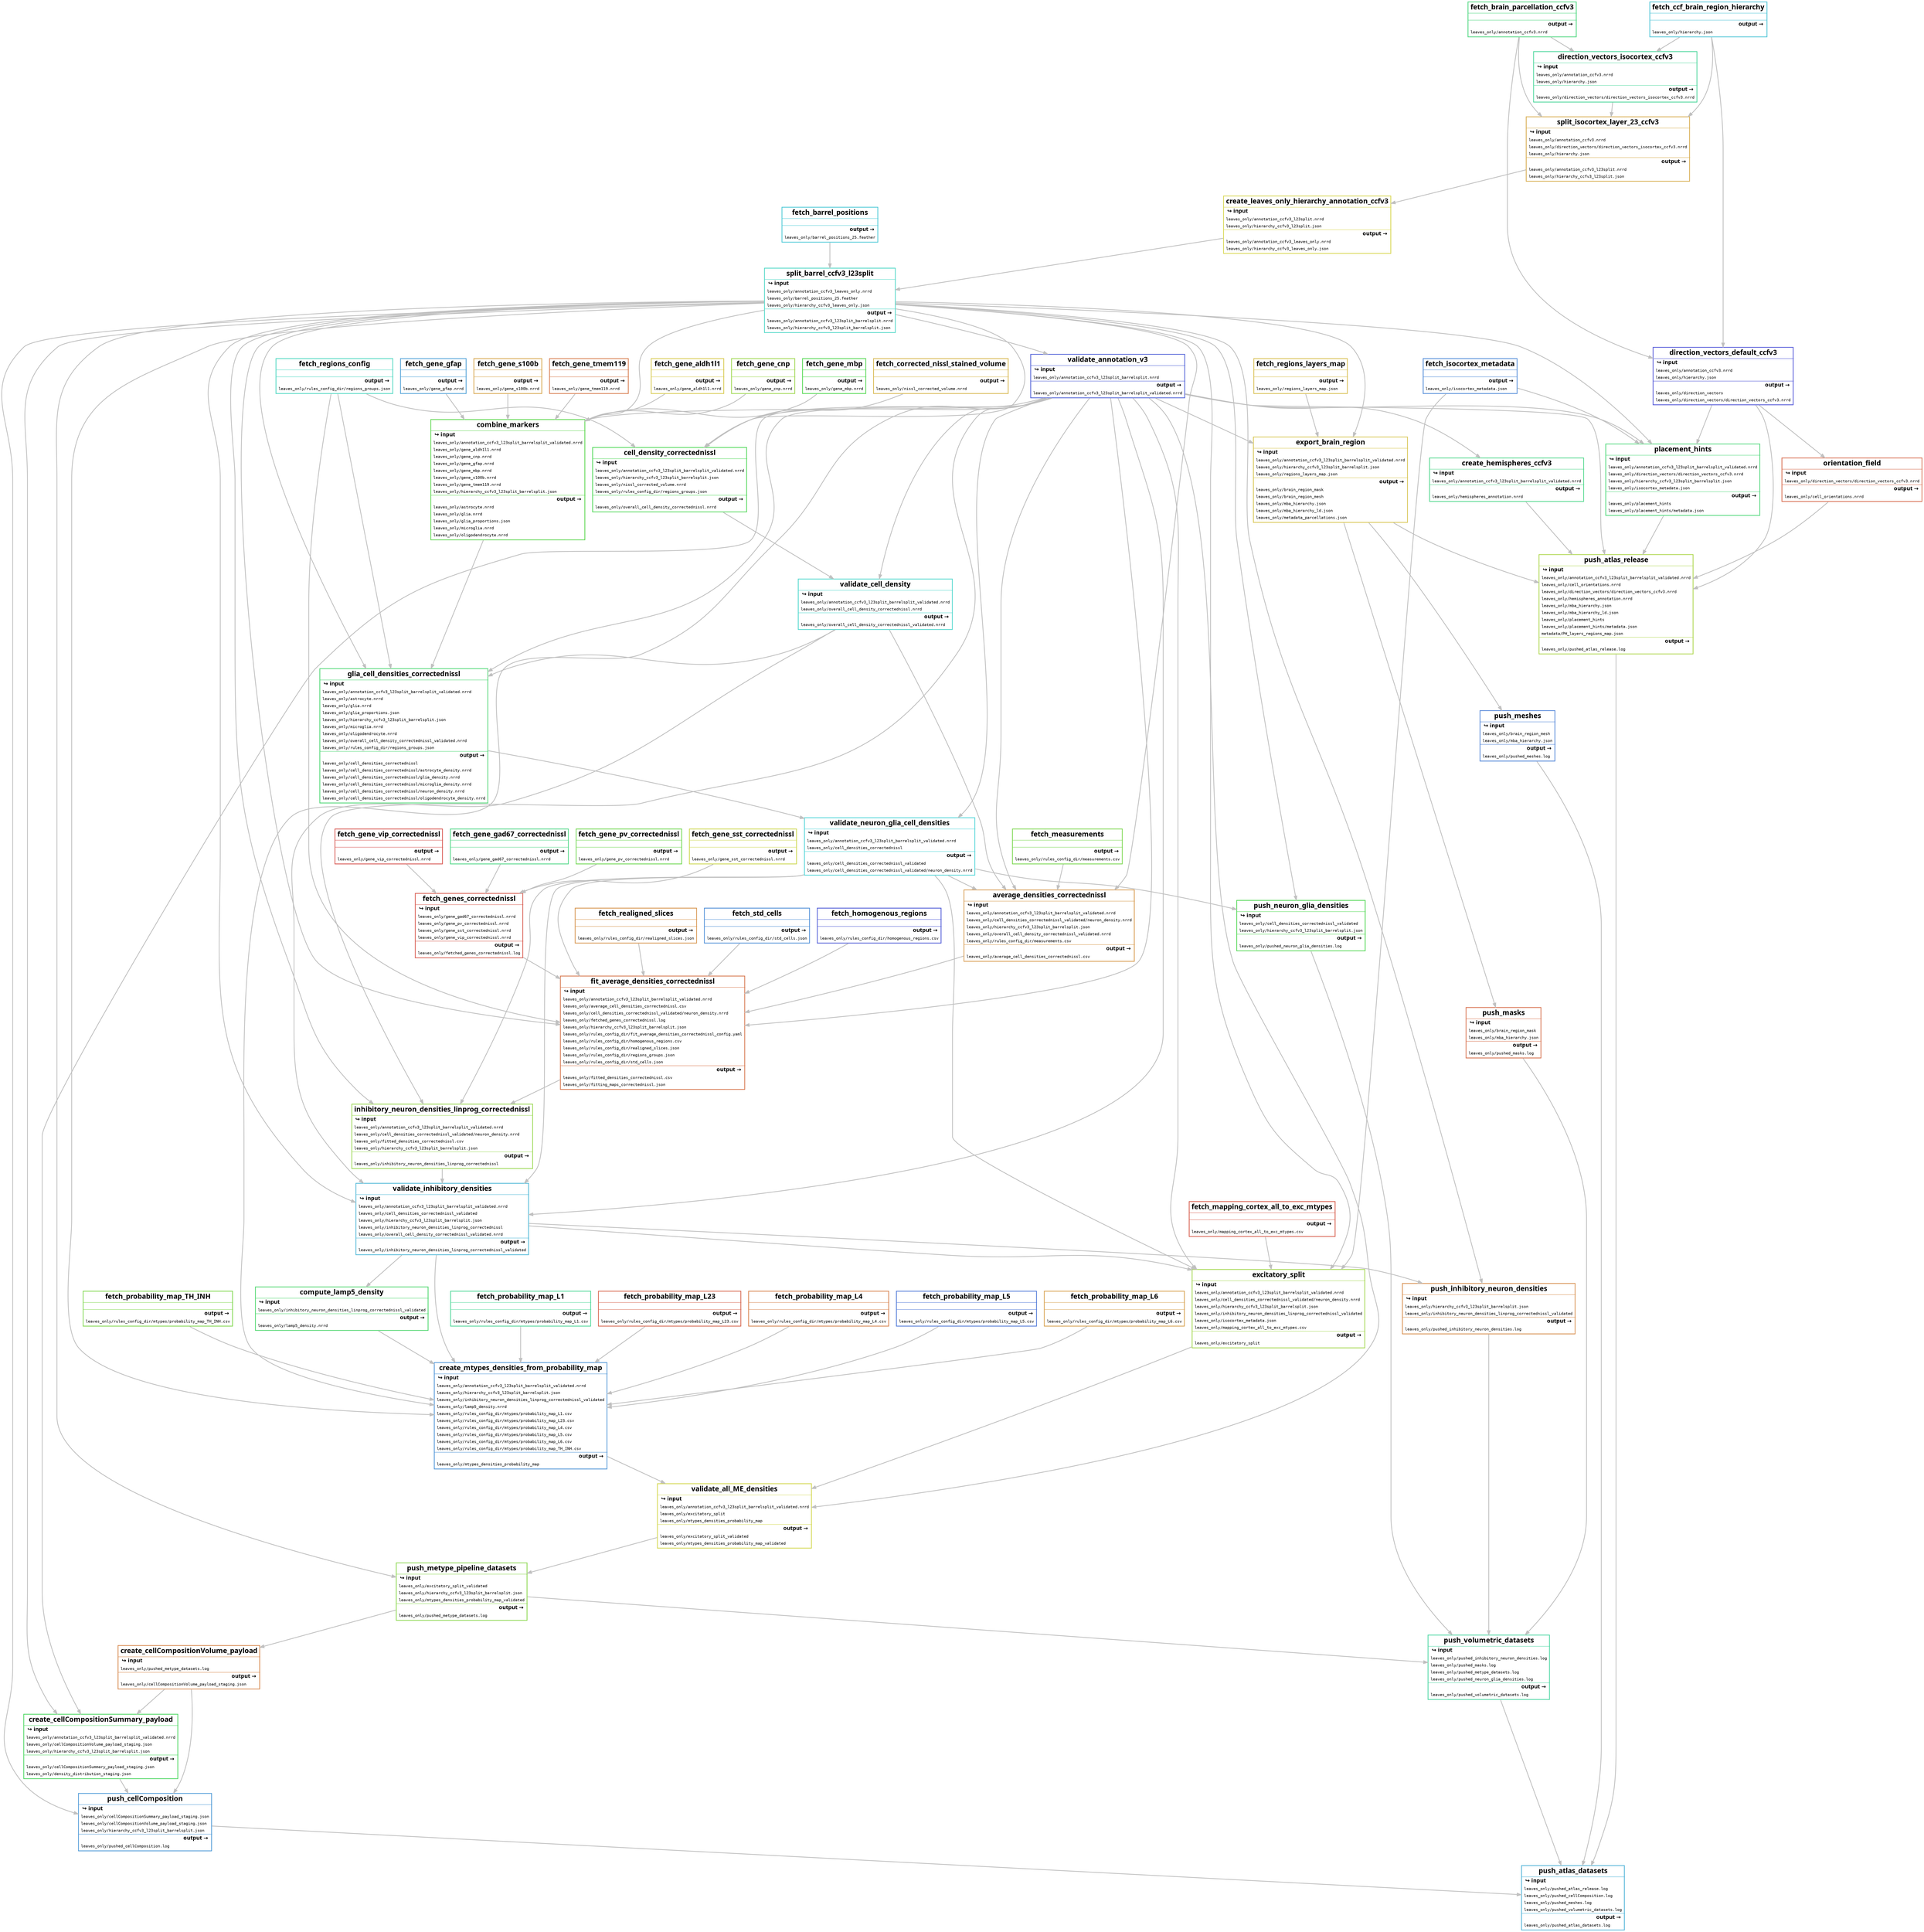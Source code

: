 digraph snakemake_dag {
    graph[bgcolor=white, margin=0];
    node[shape=box, style=rounded, fontname=sans,                 fontsize=10, penwidth=2];
    edge[penwidth=2, color=grey];
0 [ shape=none, margin=0, label=<<table border="2" color="#57B6D9" cellspacing="3" cellborder="0">
<tr><td>
<b><font point-size="18">push_atlas_datasets</font></b>
</td></tr>
<hr/>
<tr><td align="left"> <b><font point-size="14">&#8618; input</font></b> </td></tr>
<tr>
<td align="left"><font face="monospace">leaves_only/pushed_atlas_release.log</font></td>
</tr>
<tr>
<td align="left"><font face="monospace">leaves_only/pushed_cellComposition.log</font></td>
</tr>
<tr>
<td align="left"><font face="monospace">leaves_only/pushed_meshes.log</font></td>
</tr>
<tr>
<td align="left"><font face="monospace">leaves_only/pushed_volumetric_datasets.log</font></td>
</tr>
<hr/>
<tr><td align="right"> <b><font point-size="14">output &rarr;</font></b> </td> </tr>
<tr>
<td align="left"><font face="monospace">leaves_only/pushed_atlas_datasets.log</font></td></tr>
</table>>]
1 [ shape=none, margin=0, label=<<table border="2" color="#B3D957" cellspacing="3" cellborder="0">
<tr><td>
<b><font point-size="18">push_atlas_release</font></b>
</td></tr>
<hr/>
<tr><td align="left"> <b><font point-size="14">&#8618; input</font></b> </td></tr>
<tr>
<td align="left"><font face="monospace">leaves_only/annotation_ccfv3_l23split_barrelsplit_validated.nrrd</font></td>
</tr>
<tr>
<td align="left"><font face="monospace">leaves_only/cell_orientations.nrrd</font></td>
</tr>
<tr>
<td align="left"><font face="monospace">leaves_only/direction_vectors/direction_vectors_ccfv3.nrrd</font></td>
</tr>
<tr>
<td align="left"><font face="monospace">leaves_only/hemispheres_annotation.nrrd</font></td>
</tr>
<tr>
<td align="left"><font face="monospace">leaves_only/mba_hierarchy.json</font></td>
</tr>
<tr>
<td align="left"><font face="monospace">leaves_only/mba_hierarchy_ld.json</font></td>
</tr>
<tr>
<td align="left"><font face="monospace">leaves_only/placement_hints</font></td>
</tr>
<tr>
<td align="left"><font face="monospace">leaves_only/placement_hints/metadata.json</font></td>
</tr>
<tr>
<td align="left"><font face="monospace">metadata/PH_layers_regions_map.json</font></td>
</tr>
<hr/>
<tr><td align="right"> <b><font point-size="14">output &rarr;</font></b> </td> </tr>
<tr>
<td align="left"><font face="monospace">leaves_only/pushed_atlas_release.log</font></td></tr>
</table>>]
2 [ shape=none, margin=0, label=<<table border="2" color="#D9C757" cellspacing="3" cellborder="0">
<tr><td>
<b><font point-size="18">export_brain_region</font></b>
</td></tr>
<hr/>
<tr><td align="left"> <b><font point-size="14">&#8618; input</font></b> </td></tr>
<tr>
<td align="left"><font face="monospace">leaves_only/annotation_ccfv3_l23split_barrelsplit_validated.nrrd</font></td>
</tr>
<tr>
<td align="left"><font face="monospace">leaves_only/hierarchy_ccfv3_l23split_barrelsplit.json</font></td>
</tr>
<tr>
<td align="left"><font face="monospace">leaves_only/regions_layers_map.json</font></td>
</tr>
<hr/>
<tr><td align="right"> <b><font point-size="14">output &rarr;</font></b> </td> </tr>
<tr>
<td align="left"><font face="monospace">leaves_only/brain_region_mask</font></td></tr>
<tr>
<td align="left"><font face="monospace">leaves_only/brain_region_mesh</font></td></tr>
<tr>
<td align="left"><font face="monospace">leaves_only/mba_hierarchy.json</font></td></tr>
<tr>
<td align="left"><font face="monospace">leaves_only/mba_hierarchy_ld.json</font></td></tr>
<tr>
<td align="left"><font face="monospace">leaves_only/metadata_parcellations.json</font></td></tr>
</table>>]
3 [ shape=none, margin=0, label=<<table border="2" color="#57D9C9" cellspacing="3" cellborder="0">
<tr><td>
<b><font point-size="18">split_barrel_ccfv3_l23split</font></b>
</td></tr>
<hr/>
<tr><td align="left"> <b><font point-size="14">&#8618; input</font></b> </td></tr>
<tr>
<td align="left"><font face="monospace">leaves_only/annotation_ccfv3_leaves_only.nrrd</font></td>
</tr>
<tr>
<td align="left"><font face="monospace">leaves_only/barrel_positions_25.feather</font></td>
</tr>
<tr>
<td align="left"><font face="monospace">leaves_only/hierarchy_ccfv3_leaves_only.json</font></td>
</tr>
<hr/>
<tr><td align="right"> <b><font point-size="14">output &rarr;</font></b> </td> </tr>
<tr>
<td align="left"><font face="monospace">leaves_only/annotation_ccfv3_l23split_barrelsplit.nrrd</font></td></tr>
<tr>
<td align="left"><font face="monospace">leaves_only/hierarchy_ccfv3_l23split_barrelsplit.json</font></td></tr>
</table>>]
4 [ shape=none, margin=0, label=<<table border="2" color="#D9D757" cellspacing="3" cellborder="0">
<tr><td>
<b><font point-size="18">create_leaves_only_hierarchy_annotation_ccfv3</font></b>
</td></tr>
<hr/>
<tr><td align="left"> <b><font point-size="14">&#8618; input</font></b> </td></tr>
<tr>
<td align="left"><font face="monospace">leaves_only/annotation_ccfv3_l23split.nrrd</font></td>
</tr>
<tr>
<td align="left"><font face="monospace">leaves_only/hierarchy_ccfv3_l23split.json</font></td>
</tr>
<hr/>
<tr><td align="right"> <b><font point-size="14">output &rarr;</font></b> </td> </tr>
<tr>
<td align="left"><font face="monospace">leaves_only/annotation_ccfv3_leaves_only.nrrd</font></td></tr>
<tr>
<td align="left"><font face="monospace">leaves_only/hierarchy_ccfv3_leaves_only.json</font></td></tr>
</table>>]
5 [ shape=none, margin=0, label=<<table border="2" color="#D9B057" cellspacing="3" cellborder="0">
<tr><td>
<b><font point-size="18">split_isocortex_layer_23_ccfv3</font></b>
</td></tr>
<hr/>
<tr><td align="left"> <b><font point-size="14">&#8618; input</font></b> </td></tr>
<tr>
<td align="left"><font face="monospace">leaves_only/annotation_ccfv3.nrrd</font></td>
</tr>
<tr>
<td align="left"><font face="monospace">leaves_only/direction_vectors/direction_vectors_isocortex_ccfv3.nrrd</font></td>
</tr>
<tr>
<td align="left"><font face="monospace">leaves_only/hierarchy.json</font></td>
</tr>
<hr/>
<tr><td align="right"> <b><font point-size="14">output &rarr;</font></b> </td> </tr>
<tr>
<td align="left"><font face="monospace">leaves_only/annotation_ccfv3_l23split.nrrd</font></td></tr>
<tr>
<td align="left"><font face="monospace">leaves_only/hierarchy_ccfv3_l23split.json</font></td></tr>
</table>>]
6 [ shape=none, margin=0, label=<<table border="2" color="#57C7D9" cellspacing="3" cellborder="0">
<tr><td>
<b><font point-size="18">fetch_ccf_brain_region_hierarchy</font></b>
</td></tr>
<hr/>
<tr><td align="left">  </td></tr>
<hr/>
<tr><td align="right"> <b><font point-size="14">output &rarr;</font></b> </td> </tr>
<tr>
<td align="left"><font face="monospace">leaves_only/hierarchy.json</font></td></tr>
</table>>]
7 [ shape=none, margin=0, label=<<table border="2" color="#57D986" cellspacing="3" cellborder="0">
<tr><td>
<b><font point-size="18">fetch_brain_parcellation_ccfv3</font></b>
</td></tr>
<hr/>
<tr><td align="left">  </td></tr>
<hr/>
<tr><td align="right"> <b><font point-size="14">output &rarr;</font></b> </td> </tr>
<tr>
<td align="left"><font face="monospace">leaves_only/annotation_ccfv3.nrrd</font></td></tr>
</table>>]
8 [ shape=none, margin=0, label=<<table border="2" color="#57D9A2" cellspacing="3" cellborder="0">
<tr><td>
<b><font point-size="18">direction_vectors_isocortex_ccfv3</font></b>
</td></tr>
<hr/>
<tr><td align="left"> <b><font point-size="14">&#8618; input</font></b> </td></tr>
<tr>
<td align="left"><font face="monospace">leaves_only/annotation_ccfv3.nrrd</font></td>
</tr>
<tr>
<td align="left"><font face="monospace">leaves_only/hierarchy.json</font></td>
</tr>
<hr/>
<tr><td align="right"> <b><font point-size="14">output &rarr;</font></b> </td> </tr>
<tr>
<td align="left"><font face="monospace">leaves_only/direction_vectors/direction_vectors_isocortex_ccfv3.nrrd</font></td></tr>
</table>>]
9 [ shape=none, margin=0, label=<<table border="2" color="#57CCD9" cellspacing="3" cellborder="0">
<tr><td>
<b><font point-size="18">fetch_barrel_positions</font></b>
</td></tr>
<hr/>
<tr><td align="left">  </td></tr>
<hr/>
<tr><td align="right"> <b><font point-size="14">output &rarr;</font></b> </td> </tr>
<tr>
<td align="left"><font face="monospace">leaves_only/barrel_positions_25.feather</font></td></tr>
</table>>]
10 [ shape=none, margin=0, label=<<table border="2" color="#5767D9" cellspacing="3" cellborder="0">
<tr><td>
<b><font point-size="18">validate_annotation_v3</font></b>
</td></tr>
<hr/>
<tr><td align="left"> <b><font point-size="14">&#8618; input</font></b> </td></tr>
<tr>
<td align="left"><font face="monospace">leaves_only/annotation_ccfv3_l23split_barrelsplit.nrrd</font></td>
</tr>
<hr/>
<tr><td align="right"> <b><font point-size="14">output &rarr;</font></b> </td> </tr>
<tr>
<td align="left"><font face="monospace">leaves_only/annotation_ccfv3_l23split_barrelsplit_validated.nrrd</font></td></tr>
</table>>]
11 [ shape=none, margin=0, label=<<table border="2" color="#D9C157" cellspacing="3" cellborder="0">
<tr><td>
<b><font point-size="18">fetch_regions_layers_map</font></b>
</td></tr>
<hr/>
<tr><td align="left">  </td></tr>
<hr/>
<tr><td align="right"> <b><font point-size="14">output &rarr;</font></b> </td> </tr>
<tr>
<td align="left"><font face="monospace">leaves_only/regions_layers_map.json</font></td></tr>
</table>>]
12 [ shape=none, margin=0, label=<<table border="2" color="#57D991" cellspacing="3" cellborder="0">
<tr><td>
<b><font point-size="18">create_hemispheres_ccfv3</font></b>
</td></tr>
<hr/>
<tr><td align="left"> <b><font point-size="14">&#8618; input</font></b> </td></tr>
<tr>
<td align="left"><font face="monospace">leaves_only/annotation_ccfv3_l23split_barrelsplit_validated.nrrd</font></td>
</tr>
<hr/>
<tr><td align="right"> <b><font point-size="14">output &rarr;</font></b> </td> </tr>
<tr>
<td align="left"><font face="monospace">leaves_only/hemispheres_annotation.nrrd</font></td></tr>
</table>>]
13 [ shape=none, margin=0, label=<<table border="2" color="#57D981" cellspacing="3" cellborder="0">
<tr><td>
<b><font point-size="18">placement_hints</font></b>
</td></tr>
<hr/>
<tr><td align="left"> <b><font point-size="14">&#8618; input</font></b> </td></tr>
<tr>
<td align="left"><font face="monospace">leaves_only/annotation_ccfv3_l23split_barrelsplit_validated.nrrd</font></td>
</tr>
<tr>
<td align="left"><font face="monospace">leaves_only/direction_vectors/direction_vectors_ccfv3.nrrd</font></td>
</tr>
<tr>
<td align="left"><font face="monospace">leaves_only/hierarchy_ccfv3_l23split_barrelsplit.json</font></td>
</tr>
<tr>
<td align="left"><font face="monospace">leaves_only/isocortex_metadata.json</font></td>
</tr>
<hr/>
<tr><td align="right"> <b><font point-size="14">output &rarr;</font></b> </td> </tr>
<tr>
<td align="left"><font face="monospace">leaves_only/placement_hints</font></td></tr>
<tr>
<td align="left"><font face="monospace">leaves_only/placement_hints/metadata.json</font></td></tr>
</table>>]
14 [ shape=none, margin=0, label=<<table border="2" color="#578FD9" cellspacing="3" cellborder="0">
<tr><td>
<b><font point-size="18">fetch_isocortex_metadata</font></b>
</td></tr>
<hr/>
<tr><td align="left">  </td></tr>
<hr/>
<tr><td align="right"> <b><font point-size="14">output &rarr;</font></b> </td> </tr>
<tr>
<td align="left"><font face="monospace">leaves_only/isocortex_metadata.json</font></td></tr>
</table>>]
15 [ shape=none, margin=0, label=<<table border="2" color="#575CD9" cellspacing="3" cellborder="0">
<tr><td>
<b><font point-size="18">direction_vectors_default_ccfv3</font></b>
</td></tr>
<hr/>
<tr><td align="left"> <b><font point-size="14">&#8618; input</font></b> </td></tr>
<tr>
<td align="left"><font face="monospace">leaves_only/annotation_ccfv3.nrrd</font></td>
</tr>
<tr>
<td align="left"><font face="monospace">leaves_only/hierarchy.json</font></td>
</tr>
<hr/>
<tr><td align="right"> <b><font point-size="14">output &rarr;</font></b> </td> </tr>
<tr>
<td align="left"><font face="monospace">leaves_only/direction_vectors</font></td></tr>
<tr>
<td align="left"><font face="monospace">leaves_only/direction_vectors/direction_vectors_ccfv3.nrrd</font></td></tr>
</table>>]
16 [ shape=none, margin=0, label=<<table border="2" color="#D97357" cellspacing="3" cellborder="0">
<tr><td>
<b><font point-size="18">orientation_field</font></b>
</td></tr>
<hr/>
<tr><td align="left"> <b><font point-size="14">&#8618; input</font></b> </td></tr>
<tr>
<td align="left"><font face="monospace">leaves_only/direction_vectors/direction_vectors_ccfv3.nrrd</font></td>
</tr>
<hr/>
<tr><td align="right"> <b><font point-size="14">output &rarr;</font></b> </td> </tr>
<tr>
<td align="left"><font face="monospace">leaves_only/cell_orientations.nrrd</font></td></tr>
</table>>]
17 [ shape=none, margin=0, label=<<table border="2" color="#5789D9" cellspacing="3" cellborder="0">
<tr><td>
<b><font point-size="18">push_meshes</font></b>
</td></tr>
<hr/>
<tr><td align="left"> <b><font point-size="14">&#8618; input</font></b> </td></tr>
<tr>
<td align="left"><font face="monospace">leaves_only/brain_region_mesh</font></td>
</tr>
<tr>
<td align="left"><font face="monospace">leaves_only/mba_hierarchy.json</font></td>
</tr>
<hr/>
<tr><td align="right"> <b><font point-size="14">output &rarr;</font></b> </td> </tr>
<tr>
<td align="left"><font face="monospace">leaves_only/pushed_meshes.log</font></td></tr>
</table>>]
18 [ shape=none, margin=0, label=<<table border="2" color="#57D9A8" cellspacing="3" cellborder="0">
<tr><td>
<b><font point-size="18">push_volumetric_datasets</font></b>
</td></tr>
<hr/>
<tr><td align="left"> <b><font point-size="14">&#8618; input</font></b> </td></tr>
<tr>
<td align="left"><font face="monospace">leaves_only/pushed_inhibitory_neuron_densities.log</font></td>
</tr>
<tr>
<td align="left"><font face="monospace">leaves_only/pushed_masks.log</font></td>
</tr>
<tr>
<td align="left"><font face="monospace">leaves_only/pushed_metype_datasets.log</font></td>
</tr>
<tr>
<td align="left"><font face="monospace">leaves_only/pushed_neuron_glia_densities.log</font></td>
</tr>
<hr/>
<tr><td align="right"> <b><font point-size="14">output &rarr;</font></b> </td> </tr>
<tr>
<td align="left"><font face="monospace">leaves_only/pushed_volumetric_datasets.log</font></td></tr>
</table>>]
19 [ shape=none, margin=0, label=<<table border="2" color="#D97857" cellspacing="3" cellborder="0">
<tr><td>
<b><font point-size="18">push_masks</font></b>
</td></tr>
<hr/>
<tr><td align="left"> <b><font point-size="14">&#8618; input</font></b> </td></tr>
<tr>
<td align="left"><font face="monospace">leaves_only/brain_region_mask</font></td>
</tr>
<tr>
<td align="left"><font face="monospace">leaves_only/mba_hierarchy.json</font></td>
</tr>
<hr/>
<tr><td align="right"> <b><font point-size="14">output &rarr;</font></b> </td> </tr>
<tr>
<td align="left"><font face="monospace">leaves_only/pushed_masks.log</font></td></tr>
</table>>]
20 [ shape=none, margin=0, label=<<table border="2" color="#57D959" cellspacing="3" cellborder="0">
<tr><td>
<b><font point-size="18">push_neuron_glia_densities</font></b>
</td></tr>
<hr/>
<tr><td align="left"> <b><font point-size="14">&#8618; input</font></b> </td></tr>
<tr>
<td align="left"><font face="monospace">leaves_only/cell_densities_correctednissl_validated</font></td>
</tr>
<tr>
<td align="left"><font face="monospace">leaves_only/hierarchy_ccfv3_l23split_barrelsplit.json</font></td>
</tr>
<hr/>
<tr><td align="right"> <b><font point-size="14">output &rarr;</font></b> </td> </tr>
<tr>
<td align="left"><font face="monospace">leaves_only/pushed_neuron_glia_densities.log</font></td></tr>
</table>>]
21 [ shape=none, margin=0, label=<<table border="2" color="#57D7D9" cellspacing="3" cellborder="0">
<tr><td>
<b><font point-size="18">validate_neuron_glia_cell_densities</font></b>
</td></tr>
<hr/>
<tr><td align="left"> <b><font point-size="14">&#8618; input</font></b> </td></tr>
<tr>
<td align="left"><font face="monospace">leaves_only/annotation_ccfv3_l23split_barrelsplit_validated.nrrd</font></td>
</tr>
<tr>
<td align="left"><font face="monospace">leaves_only/cell_densities_correctednissl</font></td>
</tr>
<hr/>
<tr><td align="right"> <b><font point-size="14">output &rarr;</font></b> </td> </tr>
<tr>
<td align="left"><font face="monospace">leaves_only/cell_densities_correctednissl_validated</font></td></tr>
<tr>
<td align="left"><font face="monospace">leaves_only/cell_densities_correctednissl_validated/neuron_density.nrrd</font></td></tr>
</table>>]
22 [ shape=none, margin=0, label=<<table border="2" color="#57D97B" cellspacing="3" cellborder="0">
<tr><td>
<b><font point-size="18">glia_cell_densities_correctednissl</font></b>
</td></tr>
<hr/>
<tr><td align="left"> <b><font point-size="14">&#8618; input</font></b> </td></tr>
<tr>
<td align="left"><font face="monospace">leaves_only/annotation_ccfv3_l23split_barrelsplit_validated.nrrd</font></td>
</tr>
<tr>
<td align="left"><font face="monospace">leaves_only/astrocyte.nrrd</font></td>
</tr>
<tr>
<td align="left"><font face="monospace">leaves_only/glia.nrrd</font></td>
</tr>
<tr>
<td align="left"><font face="monospace">leaves_only/glia_proportions.json</font></td>
</tr>
<tr>
<td align="left"><font face="monospace">leaves_only/hierarchy_ccfv3_l23split_barrelsplit.json</font></td>
</tr>
<tr>
<td align="left"><font face="monospace">leaves_only/microglia.nrrd</font></td>
</tr>
<tr>
<td align="left"><font face="monospace">leaves_only/oligodendrocyte.nrrd</font></td>
</tr>
<tr>
<td align="left"><font face="monospace">leaves_only/overall_cell_density_correctednissl_validated.nrrd</font></td>
</tr>
<tr>
<td align="left"><font face="monospace">leaves_only/rules_config_dir/regions_groups.json</font></td>
</tr>
<hr/>
<tr><td align="right"> <b><font point-size="14">output &rarr;</font></b> </td> </tr>
<tr>
<td align="left"><font face="monospace">leaves_only/cell_densities_correctednissl</font></td></tr>
<tr>
<td align="left"><font face="monospace">leaves_only/cell_densities_correctednissl/astrocyte_density.nrrd</font></td></tr>
<tr>
<td align="left"><font face="monospace">leaves_only/cell_densities_correctednissl/glia_density.nrrd</font></td></tr>
<tr>
<td align="left"><font face="monospace">leaves_only/cell_densities_correctednissl/microglia_density.nrrd</font></td></tr>
<tr>
<td align="left"><font face="monospace">leaves_only/cell_densities_correctednissl/neuron_density.nrrd</font></td></tr>
<tr>
<td align="left"><font face="monospace">leaves_only/cell_densities_correctednissl/oligodendrocyte_density.nrrd</font></td></tr>
</table>>]
23 [ shape=none, margin=0, label=<<table border="2" color="#57D9CF" cellspacing="3" cellborder="0">
<tr><td>
<b><font point-size="18">validate_cell_density</font></b>
</td></tr>
<hr/>
<tr><td align="left"> <b><font point-size="14">&#8618; input</font></b> </td></tr>
<tr>
<td align="left"><font face="monospace">leaves_only/annotation_ccfv3_l23split_barrelsplit_validated.nrrd</font></td>
</tr>
<tr>
<td align="left"><font face="monospace">leaves_only/overall_cell_density_correctednissl.nrrd</font></td>
</tr>
<hr/>
<tr><td align="right"> <b><font point-size="14">output &rarr;</font></b> </td> </tr>
<tr>
<td align="left"><font face="monospace">leaves_only/overall_cell_density_correctednissl_validated.nrrd</font></td></tr>
</table>>]
24 [ shape=none, margin=0, label=<<table border="2" color="#57D95F" cellspacing="3" cellborder="0">
<tr><td>
<b><font point-size="18">cell_density_correctednissl</font></b>
</td></tr>
<hr/>
<tr><td align="left"> <b><font point-size="14">&#8618; input</font></b> </td></tr>
<tr>
<td align="left"><font face="monospace">leaves_only/annotation_ccfv3_l23split_barrelsplit_validated.nrrd</font></td>
</tr>
<tr>
<td align="left"><font face="monospace">leaves_only/hierarchy_ccfv3_l23split_barrelsplit.json</font></td>
</tr>
<tr>
<td align="left"><font face="monospace">leaves_only/nissl_corrected_volume.nrrd</font></td>
</tr>
<tr>
<td align="left"><font face="monospace">leaves_only/rules_config_dir/regions_groups.json</font></td>
</tr>
<hr/>
<tr><td align="right"> <b><font point-size="14">output &rarr;</font></b> </td> </tr>
<tr>
<td align="left"><font face="monospace">leaves_only/overall_cell_density_correctednissl.nrrd</font></td></tr>
</table>>]
25 [ shape=none, margin=0, label=<<table border="2" color="#D9BB57" cellspacing="3" cellborder="0">
<tr><td>
<b><font point-size="18">fetch_corrected_nissl_stained_volume</font></b>
</td></tr>
<hr/>
<tr><td align="left">  </td></tr>
<hr/>
<tr><td align="right"> <b><font point-size="14">output &rarr;</font></b> </td> </tr>
<tr>
<td align="left"><font face="monospace">leaves_only/nissl_corrected_volume.nrrd</font></td></tr>
</table>>]
26 [ shape=none, margin=0, label=<<table border="2" color="#57D9C4" cellspacing="3" cellborder="0">
<tr><td>
<b><font point-size="18">fetch_regions_config</font></b>
</td></tr>
<hr/>
<tr><td align="left">  </td></tr>
<hr/>
<tr><td align="right"> <b><font point-size="14">output &rarr;</font></b> </td> </tr>
<tr>
<td align="left"><font face="monospace">leaves_only/rules_config_dir/regions_groups.json</font></td></tr>
</table>>]
27 [ shape=none, margin=0, label=<<table border="2" color="#65D957" cellspacing="3" cellborder="0">
<tr><td>
<b><font point-size="18">combine_markers</font></b>
</td></tr>
<hr/>
<tr><td align="left"> <b><font point-size="14">&#8618; input</font></b> </td></tr>
<tr>
<td align="left"><font face="monospace">leaves_only/annotation_ccfv3_l23split_barrelsplit_validated.nrrd</font></td>
</tr>
<tr>
<td align="left"><font face="monospace">leaves_only/gene_aldh1l1.nrrd</font></td>
</tr>
<tr>
<td align="left"><font face="monospace">leaves_only/gene_cnp.nrrd</font></td>
</tr>
<tr>
<td align="left"><font face="monospace">leaves_only/gene_gfap.nrrd</font></td>
</tr>
<tr>
<td align="left"><font face="monospace">leaves_only/gene_mbp.nrrd</font></td>
</tr>
<tr>
<td align="left"><font face="monospace">leaves_only/gene_s100b.nrrd</font></td>
</tr>
<tr>
<td align="left"><font face="monospace">leaves_only/gene_tmem119.nrrd</font></td>
</tr>
<tr>
<td align="left"><font face="monospace">leaves_only/hierarchy_ccfv3_l23split_barrelsplit.json</font></td>
</tr>
<hr/>
<tr><td align="right"> <b><font point-size="14">output &rarr;</font></b> </td> </tr>
<tr>
<td align="left"><font face="monospace">leaves_only/astrocyte.nrrd</font></td></tr>
<tr>
<td align="left"><font face="monospace">leaves_only/glia.nrrd</font></td></tr>
<tr>
<td align="left"><font face="monospace">leaves_only/glia_proportions.json</font></td></tr>
<tr>
<td align="left"><font face="monospace">leaves_only/microglia.nrrd</font></td></tr>
<tr>
<td align="left"><font face="monospace">leaves_only/oligodendrocyte.nrrd</font></td></tr>
</table>>]
28 [ shape=none, margin=0, label=<<table border="2" color="#D9CC57" cellspacing="3" cellborder="0">
<tr><td>
<b><font point-size="18">fetch_gene_aldh1l1</font></b>
</td></tr>
<hr/>
<tr><td align="left">  </td></tr>
<hr/>
<tr><td align="right"> <b><font point-size="14">output &rarr;</font></b> </td> </tr>
<tr>
<td align="left"><font face="monospace">leaves_only/gene_aldh1l1.nrrd</font></td></tr>
</table>>]
29 [ shape=none, margin=0, label=<<table border="2" color="#A2D957" cellspacing="3" cellborder="0">
<tr><td>
<b><font point-size="18">fetch_gene_cnp</font></b>
</td></tr>
<hr/>
<tr><td align="left">  </td></tr>
<hr/>
<tr><td align="right"> <b><font point-size="14">output &rarr;</font></b> </td> </tr>
<tr>
<td align="left"><font face="monospace">leaves_only/gene_cnp.nrrd</font></td></tr>
</table>>]
30 [ shape=none, margin=0, label=<<table border="2" color="#59D957" cellspacing="3" cellborder="0">
<tr><td>
<b><font point-size="18">fetch_gene_mbp</font></b>
</td></tr>
<hr/>
<tr><td align="left">  </td></tr>
<hr/>
<tr><td align="right"> <b><font point-size="14">output &rarr;</font></b> </td> </tr>
<tr>
<td align="left"><font face="monospace">leaves_only/gene_mbp.nrrd</font></td></tr>
</table>>]
31 [ shape=none, margin=0, label=<<table border="2" color="#57A5D9" cellspacing="3" cellborder="0">
<tr><td>
<b><font point-size="18">fetch_gene_gfap</font></b>
</td></tr>
<hr/>
<tr><td align="left">  </td></tr>
<hr/>
<tr><td align="right"> <b><font point-size="14">output &rarr;</font></b> </td> </tr>
<tr>
<td align="left"><font face="monospace">leaves_only/gene_gfap.nrrd</font></td></tr>
</table>>]
32 [ shape=none, margin=0, label=<<table border="2" color="#D9AB57" cellspacing="3" cellborder="0">
<tr><td>
<b><font point-size="18">fetch_gene_s100b</font></b>
</td></tr>
<hr/>
<tr><td align="left">  </td></tr>
<hr/>
<tr><td align="right"> <b><font point-size="14">output &rarr;</font></b> </td> </tr>
<tr>
<td align="left"><font face="monospace">leaves_only/gene_s100b.nrrd</font></td></tr>
</table>>]
33 [ shape=none, margin=0, label=<<table border="2" color="#D98357" cellspacing="3" cellborder="0">
<tr><td>
<b><font point-size="18">fetch_gene_tmem119</font></b>
</td></tr>
<hr/>
<tr><td align="left">  </td></tr>
<hr/>
<tr><td align="right"> <b><font point-size="14">output &rarr;</font></b> </td> </tr>
<tr>
<td align="left"><font face="monospace">leaves_only/gene_tmem119.nrrd</font></td></tr>
</table>>]
34 [ shape=none, margin=0, label=<<table border="2" color="#D99457" cellspacing="3" cellborder="0">
<tr><td>
<b><font point-size="18">push_inhibitory_neuron_densities</font></b>
</td></tr>
<hr/>
<tr><td align="left"> <b><font point-size="14">&#8618; input</font></b> </td></tr>
<tr>
<td align="left"><font face="monospace">leaves_only/hierarchy_ccfv3_l23split_barrelsplit.json</font></td>
</tr>
<tr>
<td align="left"><font face="monospace">leaves_only/inhibitory_neuron_densities_linprog_correctednissl_validated</font></td>
</tr>
<hr/>
<tr><td align="right"> <b><font point-size="14">output &rarr;</font></b> </td> </tr>
<tr>
<td align="left"><font face="monospace">leaves_only/pushed_inhibitory_neuron_densities.log</font></td></tr>
</table>>]
35 [ shape=none, margin=0, label=<<table border="2" color="#57BBD9" cellspacing="3" cellborder="0">
<tr><td>
<b><font point-size="18">validate_inhibitory_densities</font></b>
</td></tr>
<hr/>
<tr><td align="left"> <b><font point-size="14">&#8618; input</font></b> </td></tr>
<tr>
<td align="left"><font face="monospace">leaves_only/annotation_ccfv3_l23split_barrelsplit_validated.nrrd</font></td>
</tr>
<tr>
<td align="left"><font face="monospace">leaves_only/cell_densities_correctednissl_validated</font></td>
</tr>
<tr>
<td align="left"><font face="monospace">leaves_only/hierarchy_ccfv3_l23split_barrelsplit.json</font></td>
</tr>
<tr>
<td align="left"><font face="monospace">leaves_only/inhibitory_neuron_densities_linprog_correctednissl</font></td>
</tr>
<tr>
<td align="left"><font face="monospace">leaves_only/overall_cell_density_correctednissl_validated.nrrd</font></td>
</tr>
<hr/>
<tr><td align="right"> <b><font point-size="14">output &rarr;</font></b> </td> </tr>
<tr>
<td align="left"><font face="monospace">leaves_only/inhibitory_neuron_densities_linprog_correctednissl_validated</font></td></tr>
</table>>]
36 [ shape=none, margin=0, label=<<table border="2" color="#9DD957" cellspacing="3" cellborder="0">
<tr><td>
<b><font point-size="18">inhibitory_neuron_densities_linprog_correctednissl</font></b>
</td></tr>
<hr/>
<tr><td align="left"> <b><font point-size="14">&#8618; input</font></b> </td></tr>
<tr>
<td align="left"><font face="monospace">leaves_only/annotation_ccfv3_l23split_barrelsplit_validated.nrrd</font></td>
</tr>
<tr>
<td align="left"><font face="monospace">leaves_only/cell_densities_correctednissl_validated/neuron_density.nrrd</font></td>
</tr>
<tr>
<td align="left"><font face="monospace">leaves_only/fitted_densities_correctednissl.csv</font></td>
</tr>
<tr>
<td align="left"><font face="monospace">leaves_only/hierarchy_ccfv3_l23split_barrelsplit.json</font></td>
</tr>
<hr/>
<tr><td align="right"> <b><font point-size="14">output &rarr;</font></b> </td> </tr>
<tr>
<td align="left"><font face="monospace">leaves_only/inhibitory_neuron_densities_linprog_correctednissl</font></td></tr>
</table>>]
37 [ shape=none, margin=0, label=<<table border="2" color="#D97E57" cellspacing="3" cellborder="0">
<tr><td>
<b><font point-size="18">fit_average_densities_correctednissl</font></b>
</td></tr>
<hr/>
<tr><td align="left"> <b><font point-size="14">&#8618; input</font></b> </td></tr>
<tr>
<td align="left"><font face="monospace">leaves_only/annotation_ccfv3_l23split_barrelsplit_validated.nrrd</font></td>
</tr>
<tr>
<td align="left"><font face="monospace">leaves_only/average_cell_densities_correctednissl.csv</font></td>
</tr>
<tr>
<td align="left"><font face="monospace">leaves_only/cell_densities_correctednissl_validated/neuron_density.nrrd</font></td>
</tr>
<tr>
<td align="left"><font face="monospace">leaves_only/fetched_genes_correctednissl.log</font></td>
</tr>
<tr>
<td align="left"><font face="monospace">leaves_only/hierarchy_ccfv3_l23split_barrelsplit.json</font></td>
</tr>
<tr>
<td align="left"><font face="monospace">leaves_only/rules_config_dir/fit_average_densities_correctednissl_config.yaml</font></td>
</tr>
<tr>
<td align="left"><font face="monospace">leaves_only/rules_config_dir/homogenous_regions.csv</font></td>
</tr>
<tr>
<td align="left"><font face="monospace">leaves_only/rules_config_dir/realigned_slices.json</font></td>
</tr>
<tr>
<td align="left"><font face="monospace">leaves_only/rules_config_dir/regions_groups.json</font></td>
</tr>
<tr>
<td align="left"><font face="monospace">leaves_only/rules_config_dir/std_cells.json</font></td>
</tr>
<hr/>
<tr><td align="right"> <b><font point-size="14">output &rarr;</font></b> </td> </tr>
<tr>
<td align="left"><font face="monospace">leaves_only/fitted_densities_correctednissl.csv</font></td></tr>
<tr>
<td align="left"><font face="monospace">leaves_only/fitting_maps_correctednissl.json</font></td></tr>
</table>>]
38 [ shape=none, margin=0, label=<<table border="2" color="#D96257" cellspacing="3" cellborder="0">
<tr><td>
<b><font point-size="18">fetch_genes_correctednissl</font></b>
</td></tr>
<hr/>
<tr><td align="left"> <b><font point-size="14">&#8618; input</font></b> </td></tr>
<tr>
<td align="left"><font face="monospace">leaves_only/gene_gad67_correctednissl.nrrd</font></td>
</tr>
<tr>
<td align="left"><font face="monospace">leaves_only/gene_pv_correctednissl.nrrd</font></td>
</tr>
<tr>
<td align="left"><font face="monospace">leaves_only/gene_sst_correctednissl.nrrd</font></td>
</tr>
<tr>
<td align="left"><font face="monospace">leaves_only/gene_vip_correctednissl.nrrd</font></td>
</tr>
<hr/>
<tr><td align="right"> <b><font point-size="14">output &rarr;</font></b> </td> </tr>
<tr>
<td align="left"><font face="monospace">leaves_only/fetched_genes_correctednissl.log</font></td></tr>
</table>>]
39 [ shape=none, margin=0, label=<<table border="2" color="#75D957" cellspacing="3" cellborder="0">
<tr><td>
<b><font point-size="18">fetch_gene_pv_correctednissl</font></b>
</td></tr>
<hr/>
<tr><td align="left">  </td></tr>
<hr/>
<tr><td align="right"> <b><font point-size="14">output &rarr;</font></b> </td> </tr>
<tr>
<td align="left"><font face="monospace">leaves_only/gene_pv_correctednissl.nrrd</font></td></tr>
</table>>]
40 [ shape=none, margin=0, label=<<table border="2" color="#CFD957" cellspacing="3" cellborder="0">
<tr><td>
<b><font point-size="18">fetch_gene_sst_correctednissl</font></b>
</td></tr>
<hr/>
<tr><td align="left">  </td></tr>
<hr/>
<tr><td align="right"> <b><font point-size="14">output &rarr;</font></b> </td> </tr>
<tr>
<td align="left"><font face="monospace">leaves_only/gene_sst_correctednissl.nrrd</font></td></tr>
</table>>]
41 [ shape=none, margin=0, label=<<table border="2" color="#D95C57" cellspacing="3" cellborder="0">
<tr><td>
<b><font point-size="18">fetch_gene_vip_correctednissl</font></b>
</td></tr>
<hr/>
<tr><td align="left">  </td></tr>
<hr/>
<tr><td align="right"> <b><font point-size="14">output &rarr;</font></b> </td> </tr>
<tr>
<td align="left"><font face="monospace">leaves_only/gene_vip_correctednissl.nrrd</font></td></tr>
</table>>]
42 [ shape=none, margin=0, label=<<table border="2" color="#57D98C" cellspacing="3" cellborder="0">
<tr><td>
<b><font point-size="18">fetch_gene_gad67_correctednissl</font></b>
</td></tr>
<hr/>
<tr><td align="left">  </td></tr>
<hr/>
<tr><td align="right"> <b><font point-size="14">output &rarr;</font></b> </td> </tr>
<tr>
<td align="left"><font face="monospace">leaves_only/gene_gad67_correctednissl.nrrd</font></td></tr>
</table>>]
43 [ shape=none, margin=0, label=<<table border="2" color="#D99A57" cellspacing="3" cellborder="0">
<tr><td>
<b><font point-size="18">fetch_realigned_slices</font></b>
</td></tr>
<hr/>
<tr><td align="left">  </td></tr>
<hr/>
<tr><td align="right"> <b><font point-size="14">output &rarr;</font></b> </td> </tr>
<tr>
<td align="left"><font face="monospace">leaves_only/rules_config_dir/realigned_slices.json</font></td></tr>
</table>>]
44 [ shape=none, margin=0, label=<<table border="2" color="#5794D9" cellspacing="3" cellborder="0">
<tr><td>
<b><font point-size="18">fetch_std_cells</font></b>
</td></tr>
<hr/>
<tr><td align="left">  </td></tr>
<hr/>
<tr><td align="right"> <b><font point-size="14">output &rarr;</font></b> </td> </tr>
<tr>
<td align="left"><font face="monospace">leaves_only/rules_config_dir/std_cells.json</font></td></tr>
</table>>]
45 [ shape=none, margin=0, label=<<table border="2" color="#D99F57" cellspacing="3" cellborder="0">
<tr><td>
<b><font point-size="18">average_densities_correctednissl</font></b>
</td></tr>
<hr/>
<tr><td align="left"> <b><font point-size="14">&#8618; input</font></b> </td></tr>
<tr>
<td align="left"><font face="monospace">leaves_only/annotation_ccfv3_l23split_barrelsplit_validated.nrrd</font></td>
</tr>
<tr>
<td align="left"><font face="monospace">leaves_only/cell_densities_correctednissl_validated/neuron_density.nrrd</font></td>
</tr>
<tr>
<td align="left"><font face="monospace">leaves_only/hierarchy_ccfv3_l23split_barrelsplit.json</font></td>
</tr>
<tr>
<td align="left"><font face="monospace">leaves_only/overall_cell_density_correctednissl_validated.nrrd</font></td>
</tr>
<tr>
<td align="left"><font face="monospace">leaves_only/rules_config_dir/measurements.csv</font></td>
</tr>
<hr/>
<tr><td align="right"> <b><font point-size="14">output &rarr;</font></b> </td> </tr>
<tr>
<td align="left"><font face="monospace">leaves_only/average_cell_densities_correctednissl.csv</font></td></tr>
</table>>]
46 [ shape=none, margin=0, label=<<table border="2" color="#81D957" cellspacing="3" cellborder="0">
<tr><td>
<b><font point-size="18">fetch_measurements</font></b>
</td></tr>
<hr/>
<tr><td align="left">  </td></tr>
<hr/>
<tr><td align="right"> <b><font point-size="14">output &rarr;</font></b> </td> </tr>
<tr>
<td align="left"><font face="monospace">leaves_only/rules_config_dir/measurements.csv</font></td></tr>
</table>>]
47 [ shape=none, margin=0, label=<<table border="2" color="#5762D9" cellspacing="3" cellborder="0">
<tr><td>
<b><font point-size="18">fetch_homogenous_regions</font></b>
</td></tr>
<hr/>
<tr><td align="left">  </td></tr>
<hr/>
<tr><td align="right"> <b><font point-size="14">output &rarr;</font></b> </td> </tr>
<tr>
<td align="left"><font face="monospace">leaves_only/rules_config_dir/homogenous_regions.csv</font></td></tr>
</table>>]
48 [ shape=none, margin=0, label=<<table border="2" color="#91D957" cellspacing="3" cellborder="0">
<tr><td>
<b><font point-size="18">push_metype_pipeline_datasets</font></b>
</td></tr>
<hr/>
<tr><td align="left"> <b><font point-size="14">&#8618; input</font></b> </td></tr>
<tr>
<td align="left"><font face="monospace">leaves_only/excitatory_split_validated</font></td>
</tr>
<tr>
<td align="left"><font face="monospace">leaves_only/hierarchy_ccfv3_l23split_barrelsplit.json</font></td>
</tr>
<tr>
<td align="left"><font face="monospace">leaves_only/mtypes_densities_probability_map_validated</font></td>
</tr>
<hr/>
<tr><td align="right"> <b><font point-size="14">output &rarr;</font></b> </td> </tr>
<tr>
<td align="left"><font face="monospace">leaves_only/pushed_metype_datasets.log</font></td></tr>
</table>>]
49 [ shape=none, margin=0, label=<<table border="2" color="#D5D957" cellspacing="3" cellborder="0">
<tr><td>
<b><font point-size="18">validate_all_ME_densities</font></b>
</td></tr>
<hr/>
<tr><td align="left"> <b><font point-size="14">&#8618; input</font></b> </td></tr>
<tr>
<td align="left"><font face="monospace">leaves_only/annotation_ccfv3_l23split_barrelsplit_validated.nrrd</font></td>
</tr>
<tr>
<td align="left"><font face="monospace">leaves_only/excitatory_split</font></td>
</tr>
<tr>
<td align="left"><font face="monospace">leaves_only/mtypes_densities_probability_map</font></td>
</tr>
<hr/>
<tr><td align="right"> <b><font point-size="14">output &rarr;</font></b> </td> </tr>
<tr>
<td align="left"><font face="monospace">leaves_only/excitatory_split_validated</font></td></tr>
<tr>
<td align="left"><font face="monospace">leaves_only/mtypes_densities_probability_map_validated</font></td></tr>
</table>>]
50 [ shape=none, margin=0, label=<<table border="2" color="#579AD9" cellspacing="3" cellborder="0">
<tr><td>
<b><font point-size="18">create_mtypes_densities_from_probability_map</font></b>
</td></tr>
<hr/>
<tr><td align="left"> <b><font point-size="14">&#8618; input</font></b> </td></tr>
<tr>
<td align="left"><font face="monospace">leaves_only/annotation_ccfv3_l23split_barrelsplit_validated.nrrd</font></td>
</tr>
<tr>
<td align="left"><font face="monospace">leaves_only/hierarchy_ccfv3_l23split_barrelsplit.json</font></td>
</tr>
<tr>
<td align="left"><font face="monospace">leaves_only/inhibitory_neuron_densities_linprog_correctednissl_validated</font></td>
</tr>
<tr>
<td align="left"><font face="monospace">leaves_only/lamp5_density.nrrd</font></td>
</tr>
<tr>
<td align="left"><font face="monospace">leaves_only/rules_config_dir/mtypes/probability_map_L1.csv</font></td>
</tr>
<tr>
<td align="left"><font face="monospace">leaves_only/rules_config_dir/mtypes/probability_map_L23.csv</font></td>
</tr>
<tr>
<td align="left"><font face="monospace">leaves_only/rules_config_dir/mtypes/probability_map_L4.csv</font></td>
</tr>
<tr>
<td align="left"><font face="monospace">leaves_only/rules_config_dir/mtypes/probability_map_L5.csv</font></td>
</tr>
<tr>
<td align="left"><font face="monospace">leaves_only/rules_config_dir/mtypes/probability_map_L6.csv</font></td>
</tr>
<tr>
<td align="left"><font face="monospace">leaves_only/rules_config_dir/mtypes/probability_map_TH_INH.csv</font></td>
</tr>
<hr/>
<tr><td align="right"> <b><font point-size="14">output &rarr;</font></b> </td> </tr>
<tr>
<td align="left"><font face="monospace">leaves_only/mtypes_densities_probability_map</font></td></tr>
</table>>]
51 [ shape=none, margin=0, label=<<table border="2" color="#57D99D" cellspacing="3" cellborder="0">
<tr><td>
<b><font point-size="18">fetch_probability_map_L1</font></b>
</td></tr>
<hr/>
<tr><td align="left">  </td></tr>
<hr/>
<tr><td align="right"> <b><font point-size="14">output &rarr;</font></b> </td> </tr>
<tr>
<td align="left"><font face="monospace">leaves_only/rules_config_dir/mtypes/probability_map_L1.csv</font></td></tr>
</table>>]
52 [ shape=none, margin=0, label=<<table border="2" color="#D96D57" cellspacing="3" cellborder="0">
<tr><td>
<b><font point-size="18">fetch_probability_map_L23</font></b>
</td></tr>
<hr/>
<tr><td align="left">  </td></tr>
<hr/>
<tr><td align="right"> <b><font point-size="14">output &rarr;</font></b> </td> </tr>
<tr>
<td align="left"><font face="monospace">leaves_only/rules_config_dir/mtypes/probability_map_L23.csv</font></td></tr>
</table>>]
53 [ shape=none, margin=0, label=<<table border="2" color="#D98957" cellspacing="3" cellborder="0">
<tr><td>
<b><font point-size="18">fetch_probability_map_L4</font></b>
</td></tr>
<hr/>
<tr><td align="left">  </td></tr>
<hr/>
<tr><td align="right"> <b><font point-size="14">output &rarr;</font></b> </td> </tr>
<tr>
<td align="left"><font face="monospace">leaves_only/rules_config_dir/mtypes/probability_map_L4.csv</font></td></tr>
</table>>]
54 [ shape=none, margin=0, label=<<table border="2" color="#577ED9" cellspacing="3" cellborder="0">
<tr><td>
<b><font point-size="18">fetch_probability_map_L5</font></b>
</td></tr>
<hr/>
<tr><td align="left">  </td></tr>
<hr/>
<tr><td align="right"> <b><font point-size="14">output &rarr;</font></b> </td> </tr>
<tr>
<td align="left"><font face="monospace">leaves_only/rules_config_dir/mtypes/probability_map_L5.csv</font></td></tr>
</table>>]
55 [ shape=none, margin=0, label=<<table border="2" color="#D9A557" cellspacing="3" cellborder="0">
<tr><td>
<b><font point-size="18">fetch_probability_map_L6</font></b>
</td></tr>
<hr/>
<tr><td align="left">  </td></tr>
<hr/>
<tr><td align="right"> <b><font point-size="14">output &rarr;</font></b> </td> </tr>
<tr>
<td align="left"><font face="monospace">leaves_only/rules_config_dir/mtypes/probability_map_L6.csv</font></td></tr>
</table>>]
56 [ shape=none, margin=0, label=<<table border="2" color="#86D957" cellspacing="3" cellborder="0">
<tr><td>
<b><font point-size="18">fetch_probability_map_TH_INH</font></b>
</td></tr>
<hr/>
<tr><td align="left">  </td></tr>
<hr/>
<tr><td align="right"> <b><font point-size="14">output &rarr;</font></b> </td> </tr>
<tr>
<td align="left"><font face="monospace">leaves_only/rules_config_dir/mtypes/probability_map_TH_INH.csv</font></td></tr>
</table>>]
57 [ shape=none, margin=0, label=<<table border="2" color="#57D975" cellspacing="3" cellborder="0">
<tr><td>
<b><font point-size="18">compute_lamp5_density</font></b>
</td></tr>
<hr/>
<tr><td align="left"> <b><font point-size="14">&#8618; input</font></b> </td></tr>
<tr>
<td align="left"><font face="monospace">leaves_only/inhibitory_neuron_densities_linprog_correctednissl_validated</font></td>
</tr>
<hr/>
<tr><td align="right"> <b><font point-size="14">output &rarr;</font></b> </td> </tr>
<tr>
<td align="left"><font face="monospace">leaves_only/lamp5_density.nrrd</font></td></tr>
</table>>]
58 [ shape=none, margin=0, label=<<table border="2" color="#A8D957" cellspacing="3" cellborder="0">
<tr><td>
<b><font point-size="18">excitatory_split</font></b>
</td></tr>
<hr/>
<tr><td align="left"> <b><font point-size="14">&#8618; input</font></b> </td></tr>
<tr>
<td align="left"><font face="monospace">leaves_only/annotation_ccfv3_l23split_barrelsplit_validated.nrrd</font></td>
</tr>
<tr>
<td align="left"><font face="monospace">leaves_only/cell_densities_correctednissl_validated/neuron_density.nrrd</font></td>
</tr>
<tr>
<td align="left"><font face="monospace">leaves_only/hierarchy_ccfv3_l23split_barrelsplit.json</font></td>
</tr>
<tr>
<td align="left"><font face="monospace">leaves_only/inhibitory_neuron_densities_linprog_correctednissl_validated</font></td>
</tr>
<tr>
<td align="left"><font face="monospace">leaves_only/isocortex_metadata.json</font></td>
</tr>
<tr>
<td align="left"><font face="monospace">leaves_only/mapping_cortex_all_to_exc_mtypes.csv</font></td>
</tr>
<hr/>
<tr><td align="right"> <b><font point-size="14">output &rarr;</font></b> </td> </tr>
<tr>
<td align="left"><font face="monospace">leaves_only/excitatory_split</font></td></tr>
</table>>]
59 [ shape=none, margin=0, label=<<table border="2" color="#D96757" cellspacing="3" cellborder="0">
<tr><td>
<b><font point-size="18">fetch_mapping_cortex_all_to_exc_mtypes</font></b>
</td></tr>
<hr/>
<tr><td align="left">  </td></tr>
<hr/>
<tr><td align="right"> <b><font point-size="14">output &rarr;</font></b> </td> </tr>
<tr>
<td align="left"><font face="monospace">leaves_only/mapping_cortex_all_to_exc_mtypes.csv</font></td></tr>
</table>>]
60 [ shape=none, margin=0, label=<<table border="2" color="#579FD9" cellspacing="3" cellborder="0">
<tr><td>
<b><font point-size="18">push_cellComposition</font></b>
</td></tr>
<hr/>
<tr><td align="left"> <b><font point-size="14">&#8618; input</font></b> </td></tr>
<tr>
<td align="left"><font face="monospace">leaves_only/cellCompositionSummary_payload_staging.json</font></td>
</tr>
<tr>
<td align="left"><font face="monospace">leaves_only/cellCompositionVolume_payload_staging.json</font></td>
</tr>
<tr>
<td align="left"><font face="monospace">leaves_only/hierarchy_ccfv3_l23split_barrelsplit.json</font></td>
</tr>
<hr/>
<tr><td align="right"> <b><font point-size="14">output &rarr;</font></b> </td> </tr>
<tr>
<td align="left"><font face="monospace">leaves_only/pushed_cellComposition.log</font></td></tr>
</table>>]
61 [ shape=none, margin=0, label=<<table border="2" color="#D98F57" cellspacing="3" cellborder="0">
<tr><td>
<b><font point-size="18">create_cellCompositionVolume_payload</font></b>
</td></tr>
<hr/>
<tr><td align="left"> <b><font point-size="14">&#8618; input</font></b> </td></tr>
<tr>
<td align="left"><font face="monospace">leaves_only/pushed_metype_datasets.log</font></td>
</tr>
<hr/>
<tr><td align="right"> <b><font point-size="14">output &rarr;</font></b> </td> </tr>
<tr>
<td align="left"><font face="monospace">leaves_only/cellCompositionVolume_payload_staging.json</font></td></tr>
</table>>]
62 [ shape=none, margin=0, label=<<table border="2" color="#57D96A" cellspacing="3" cellborder="0">
<tr><td>
<b><font point-size="18">create_cellCompositionSummary_payload</font></b>
</td></tr>
<hr/>
<tr><td align="left"> <b><font point-size="14">&#8618; input</font></b> </td></tr>
<tr>
<td align="left"><font face="monospace">leaves_only/annotation_ccfv3_l23split_barrelsplit_validated.nrrd</font></td>
</tr>
<tr>
<td align="left"><font face="monospace">leaves_only/cellCompositionVolume_payload_staging.json</font></td>
</tr>
<tr>
<td align="left"><font face="monospace">leaves_only/hierarchy_ccfv3_l23split_barrelsplit.json</font></td>
</tr>
<hr/>
<tr><td align="right"> <b><font point-size="14">output &rarr;</font></b> </td> </tr>
<tr>
<td align="left"><font face="monospace">leaves_only/cellCompositionSummary_payload_staging.json</font></td></tr>
<tr>
<td align="left"><font face="monospace">leaves_only/density_distribution_staging.json</font></td></tr>
</table>>]
	60 -> 0
	17 -> 0
	18 -> 0
	1 -> 0
	10 -> 1
	13 -> 1
	2 -> 1
	15 -> 1
	16 -> 1
	12 -> 1
	10 -> 2
	3 -> 2
	11 -> 2
	4 -> 3
	9 -> 3
	5 -> 4
	6 -> 5
	8 -> 5
	7 -> 5
	6 -> 8
	7 -> 8
	3 -> 10
	10 -> 12
	15 -> 13
	10 -> 13
	3 -> 13
	14 -> 13
	6 -> 15
	7 -> 15
	15 -> 16
	2 -> 17
	19 -> 18
	20 -> 18
	48 -> 18
	34 -> 18
	2 -> 19
	3 -> 20
	21 -> 20
	10 -> 21
	22 -> 21
	27 -> 22
	10 -> 22
	3 -> 22
	23 -> 22
	26 -> 22
	10 -> 23
	24 -> 23
	10 -> 24
	3 -> 24
	25 -> 24
	26 -> 24
	10 -> 27
	33 -> 27
	3 -> 27
	30 -> 27
	29 -> 27
	28 -> 27
	32 -> 27
	31 -> 27
	35 -> 34
	3 -> 34
	10 -> 35
	3 -> 35
	23 -> 35
	36 -> 35
	21 -> 35
	10 -> 36
	3 -> 36
	37 -> 36
	21 -> 36
	10 -> 37
	44 -> 37
	38 -> 37
	3 -> 37
	47 -> 37
	43 -> 37
	45 -> 37
	21 -> 37
	26 -> 37
	40 -> 38
	42 -> 38
	41 -> 38
	39 -> 38
	10 -> 45
	46 -> 45
	3 -> 45
	23 -> 45
	21 -> 45
	49 -> 48
	3 -> 48
	10 -> 49
	50 -> 49
	58 -> 49
	10 -> 50
	56 -> 50
	51 -> 50
	35 -> 50
	55 -> 50
	3 -> 50
	53 -> 50
	52 -> 50
	54 -> 50
	57 -> 50
	35 -> 57
	10 -> 58
	14 -> 58
	35 -> 58
	3 -> 58
	59 -> 58
	21 -> 58
	61 -> 60
	3 -> 60
	62 -> 60
	48 -> 61
	10 -> 62
	3 -> 62
	61 -> 62
}            
